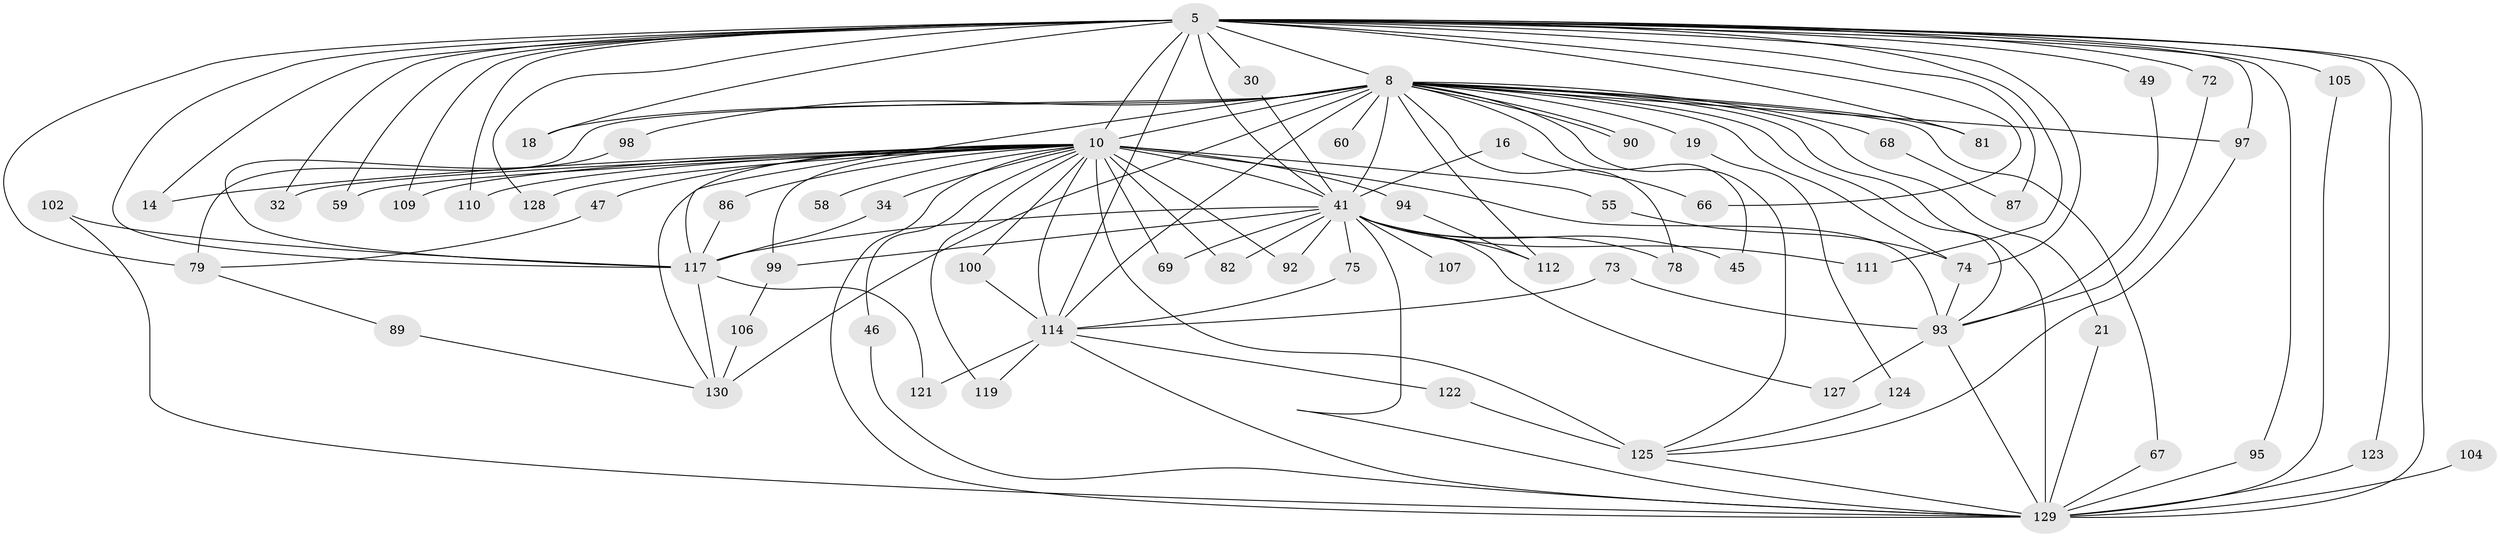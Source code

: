 // original degree distribution, {19: 0.007692307692307693, 29: 0.007692307692307693, 31: 0.007692307692307693, 28: 0.03076923076923077, 13: 0.007692307692307693, 17: 0.007692307692307693, 18: 0.007692307692307693, 6: 0.038461538461538464, 4: 0.09230769230769231, 5: 0.03076923076923077, 2: 0.5538461538461539, 7: 0.015384615384615385, 3: 0.19230769230769232}
// Generated by graph-tools (version 1.1) at 2025/43/03/09/25 04:43:31]
// undirected, 65 vertices, 131 edges
graph export_dot {
graph [start="1"]
  node [color=gray90,style=filled];
  5 [super="+2"];
  8 [super="+4"];
  10 [super="+3"];
  14;
  16;
  18;
  19;
  21;
  30;
  32;
  34;
  41 [super="+40+9"];
  45;
  46 [super="+22"];
  47;
  49;
  55;
  58;
  59;
  60;
  66;
  67;
  68;
  69;
  72;
  73;
  74 [super="+23+39"];
  75;
  78;
  79 [super="+35"];
  81;
  82 [super="+64"];
  86;
  87;
  89;
  90;
  92;
  93 [super="+11+24+91"];
  94 [super="+85+84"];
  95;
  97 [super="+12"];
  98;
  99 [super="+50+63"];
  100;
  102;
  104;
  105;
  106;
  107 [super="+43"];
  109;
  110;
  111 [super="+108"];
  112 [super="+25"];
  114 [super="+103"];
  117 [super="+116+113+77"];
  119 [super="+44"];
  121;
  122;
  123;
  124;
  125 [super="+27+20+115+118"];
  127;
  128;
  129 [super="+101+126+7"];
  130 [super="+15+52+120"];
  5 -- 8 [weight=4];
  5 -- 10 [weight=4];
  5 -- 18;
  5 -- 30;
  5 -- 72;
  5 -- 74 [weight=3];
  5 -- 81;
  5 -- 95;
  5 -- 105 [weight=2];
  5 -- 109;
  5 -- 114 [weight=4];
  5 -- 117 [weight=9];
  5 -- 128;
  5 -- 66;
  5 -- 14;
  5 -- 79;
  5 -- 87;
  5 -- 32;
  5 -- 97;
  5 -- 123;
  5 -- 110;
  5 -- 49;
  5 -- 59;
  5 -- 111;
  5 -- 41 [weight=5];
  5 -- 129 [weight=4];
  8 -- 10 [weight=4];
  8 -- 19 [weight=2];
  8 -- 21;
  8 -- 60 [weight=2];
  8 -- 67;
  8 -- 68 [weight=2];
  8 -- 78;
  8 -- 79 [weight=2];
  8 -- 81;
  8 -- 90;
  8 -- 90;
  8 -- 97 [weight=2];
  8 -- 98;
  8 -- 130 [weight=5];
  8 -- 18;
  8 -- 45;
  8 -- 112 [weight=2];
  8 -- 93 [weight=2];
  8 -- 74;
  8 -- 125 [weight=3];
  8 -- 114 [weight=2];
  8 -- 41 [weight=5];
  8 -- 129 [weight=5];
  8 -- 117 [weight=2];
  10 -- 34 [weight=2];
  10 -- 47;
  10 -- 58 [weight=2];
  10 -- 59;
  10 -- 69;
  10 -- 82 [weight=2];
  10 -- 94 [weight=3];
  10 -- 100;
  10 -- 109;
  10 -- 128;
  10 -- 14;
  10 -- 86;
  10 -- 119 [weight=2];
  10 -- 92;
  10 -- 93 [weight=4];
  10 -- 32;
  10 -- 110;
  10 -- 55;
  10 -- 130 [weight=3];
  10 -- 125 [weight=5];
  10 -- 99 [weight=3];
  10 -- 114;
  10 -- 46;
  10 -- 41 [weight=4];
  10 -- 129 [weight=4];
  16 -- 66;
  16 -- 41 [weight=2];
  19 -- 124;
  21 -- 129;
  30 -- 41;
  34 -- 117;
  41 -- 75;
  41 -- 69;
  41 -- 78;
  41 -- 82;
  41 -- 92;
  41 -- 99;
  41 -- 107 [weight=3];
  41 -- 45;
  41 -- 111;
  41 -- 112;
  41 -- 117 [weight=2];
  41 -- 127;
  41 -- 129 [weight=5];
  46 -- 129;
  47 -- 79;
  49 -- 93;
  55 -- 74;
  67 -- 129;
  68 -- 87;
  72 -- 93;
  73 -- 114;
  73 -- 93;
  74 -- 93;
  75 -- 114;
  79 -- 89;
  86 -- 117;
  89 -- 130;
  93 -- 127;
  93 -- 129;
  94 -- 112;
  95 -- 129;
  97 -- 125;
  98 -- 117;
  99 -- 106;
  100 -- 114;
  102 -- 117;
  102 -- 129;
  104 -- 129;
  105 -- 129;
  106 -- 130;
  114 -- 119;
  114 -- 121;
  114 -- 122;
  114 -- 129;
  117 -- 130 [weight=2];
  117 -- 121;
  122 -- 125;
  123 -- 129;
  124 -- 125;
  125 -- 129;
}

